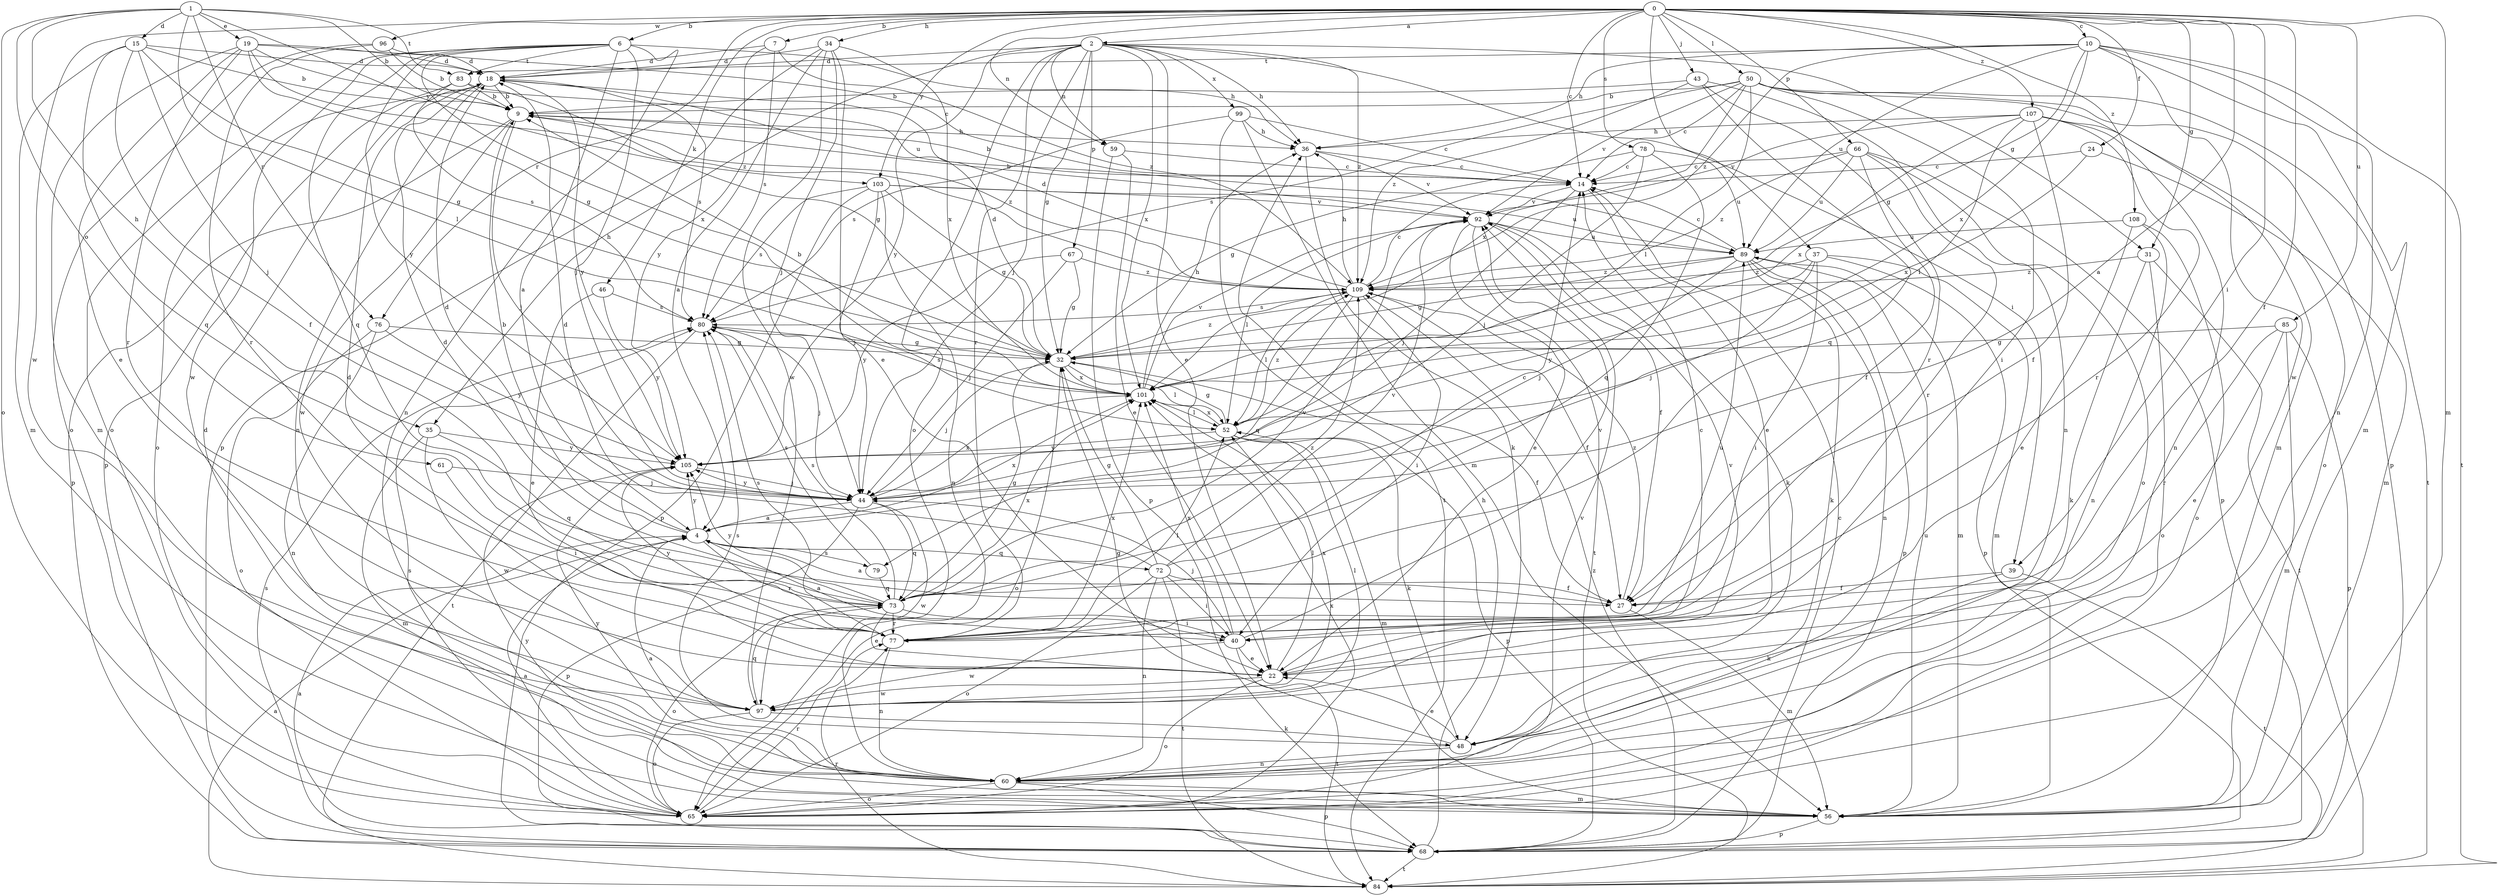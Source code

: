 strict digraph  {
0;
1;
2;
4;
6;
7;
9;
10;
14;
15;
18;
19;
22;
24;
27;
31;
32;
34;
35;
36;
37;
39;
40;
43;
44;
46;
48;
50;
52;
56;
59;
60;
61;
65;
66;
67;
68;
72;
73;
76;
77;
78;
79;
80;
83;
84;
85;
89;
92;
96;
97;
99;
101;
103;
105;
107;
108;
109;
0 -> 2  [label=a];
0 -> 4  [label=a];
0 -> 6  [label=b];
0 -> 7  [label=b];
0 -> 10  [label=c];
0 -> 14  [label=c];
0 -> 24  [label=f];
0 -> 27  [label=f];
0 -> 31  [label=g];
0 -> 34  [label=h];
0 -> 37  [label=i];
0 -> 39  [label=i];
0 -> 43  [label=j];
0 -> 46  [label=k];
0 -> 50  [label=l];
0 -> 56  [label=m];
0 -> 59  [label=n];
0 -> 66  [label=p];
0 -> 76  [label=r];
0 -> 78  [label=s];
0 -> 85  [label=u];
0 -> 96  [label=w];
0 -> 97  [label=w];
0 -> 103  [label=y];
0 -> 107  [label=z];
0 -> 108  [label=z];
1 -> 9  [label=b];
1 -> 15  [label=d];
1 -> 19  [label=e];
1 -> 35  [label=h];
1 -> 52  [label=l];
1 -> 61  [label=o];
1 -> 65  [label=o];
1 -> 76  [label=r];
1 -> 83  [label=t];
1 -> 103  [label=y];
2 -> 18  [label=d];
2 -> 22  [label=e];
2 -> 31  [label=g];
2 -> 32  [label=g];
2 -> 35  [label=h];
2 -> 36  [label=h];
2 -> 39  [label=i];
2 -> 44  [label=j];
2 -> 59  [label=n];
2 -> 65  [label=o];
2 -> 67  [label=p];
2 -> 77  [label=r];
2 -> 99  [label=x];
2 -> 101  [label=x];
2 -> 105  [label=y];
2 -> 109  [label=z];
4 -> 9  [label=b];
4 -> 18  [label=d];
4 -> 72  [label=q];
4 -> 77  [label=r];
4 -> 79  [label=s];
4 -> 101  [label=x];
4 -> 105  [label=y];
6 -> 4  [label=a];
6 -> 36  [label=h];
6 -> 44  [label=j];
6 -> 60  [label=n];
6 -> 65  [label=o];
6 -> 73  [label=q];
6 -> 83  [label=t];
6 -> 97  [label=w];
6 -> 101  [label=x];
6 -> 105  [label=y];
7 -> 18  [label=d];
7 -> 80  [label=s];
7 -> 105  [label=y];
7 -> 109  [label=z];
9 -> 36  [label=h];
9 -> 44  [label=j];
9 -> 68  [label=p];
9 -> 97  [label=w];
9 -> 109  [label=z];
10 -> 32  [label=g];
10 -> 36  [label=h];
10 -> 56  [label=m];
10 -> 60  [label=n];
10 -> 83  [label=t];
10 -> 84  [label=t];
10 -> 89  [label=u];
10 -> 97  [label=w];
10 -> 101  [label=x];
10 -> 109  [label=z];
14 -> 9  [label=b];
14 -> 22  [label=e];
14 -> 44  [label=j];
14 -> 92  [label=v];
15 -> 9  [label=b];
15 -> 18  [label=d];
15 -> 27  [label=f];
15 -> 32  [label=g];
15 -> 44  [label=j];
15 -> 56  [label=m];
15 -> 73  [label=q];
18 -> 9  [label=b];
18 -> 60  [label=n];
18 -> 68  [label=p];
18 -> 80  [label=s];
18 -> 105  [label=y];
19 -> 14  [label=c];
19 -> 18  [label=d];
19 -> 22  [label=e];
19 -> 32  [label=g];
19 -> 56  [label=m];
19 -> 77  [label=r];
19 -> 89  [label=u];
19 -> 109  [label=z];
22 -> 14  [label=c];
22 -> 18  [label=d];
22 -> 52  [label=l];
22 -> 65  [label=o];
22 -> 97  [label=w];
24 -> 14  [label=c];
24 -> 56  [label=m];
24 -> 101  [label=x];
27 -> 4  [label=a];
27 -> 56  [label=m];
27 -> 109  [label=z];
31 -> 48  [label=k];
31 -> 65  [label=o];
31 -> 84  [label=t];
31 -> 109  [label=z];
32 -> 18  [label=d];
32 -> 27  [label=f];
32 -> 44  [label=j];
32 -> 52  [label=l];
32 -> 65  [label=o];
32 -> 101  [label=x];
32 -> 109  [label=z];
34 -> 4  [label=a];
34 -> 18  [label=d];
34 -> 22  [label=e];
34 -> 44  [label=j];
34 -> 68  [label=p];
34 -> 97  [label=w];
34 -> 101  [label=x];
35 -> 56  [label=m];
35 -> 73  [label=q];
35 -> 97  [label=w];
35 -> 105  [label=y];
36 -> 14  [label=c];
36 -> 48  [label=k];
36 -> 92  [label=v];
37 -> 40  [label=i];
37 -> 44  [label=j];
37 -> 56  [label=m];
37 -> 68  [label=p];
37 -> 105  [label=y];
37 -> 109  [label=z];
39 -> 27  [label=f];
39 -> 48  [label=k];
39 -> 84  [label=t];
40 -> 4  [label=a];
40 -> 22  [label=e];
40 -> 44  [label=j];
40 -> 84  [label=t];
40 -> 92  [label=v];
40 -> 97  [label=w];
40 -> 101  [label=x];
43 -> 9  [label=b];
43 -> 60  [label=n];
43 -> 73  [label=q];
43 -> 77  [label=r];
43 -> 109  [label=z];
44 -> 4  [label=a];
44 -> 68  [label=p];
44 -> 73  [label=q];
44 -> 97  [label=w];
44 -> 101  [label=x];
44 -> 105  [label=y];
46 -> 22  [label=e];
46 -> 80  [label=s];
46 -> 105  [label=y];
48 -> 22  [label=e];
48 -> 32  [label=g];
48 -> 60  [label=n];
48 -> 80  [label=s];
50 -> 9  [label=b];
50 -> 14  [label=c];
50 -> 40  [label=i];
50 -> 52  [label=l];
50 -> 56  [label=m];
50 -> 68  [label=p];
50 -> 80  [label=s];
50 -> 84  [label=t];
50 -> 92  [label=v];
50 -> 101  [label=x];
52 -> 32  [label=g];
52 -> 48  [label=k];
52 -> 56  [label=m];
52 -> 68  [label=p];
52 -> 101  [label=x];
52 -> 105  [label=y];
52 -> 109  [label=z];
56 -> 68  [label=p];
56 -> 89  [label=u];
56 -> 105  [label=y];
59 -> 14  [label=c];
59 -> 22  [label=e];
59 -> 68  [label=p];
60 -> 4  [label=a];
60 -> 18  [label=d];
60 -> 56  [label=m];
60 -> 65  [label=o];
60 -> 68  [label=p];
60 -> 105  [label=y];
61 -> 40  [label=i];
61 -> 44  [label=j];
65 -> 4  [label=a];
65 -> 77  [label=r];
65 -> 80  [label=s];
65 -> 92  [label=v];
65 -> 101  [label=x];
66 -> 14  [label=c];
66 -> 27  [label=f];
66 -> 65  [label=o];
66 -> 68  [label=p];
66 -> 77  [label=r];
66 -> 89  [label=u];
66 -> 109  [label=z];
67 -> 32  [label=g];
67 -> 44  [label=j];
67 -> 105  [label=y];
67 -> 109  [label=z];
68 -> 4  [label=a];
68 -> 14  [label=c];
68 -> 36  [label=h];
68 -> 80  [label=s];
68 -> 84  [label=t];
68 -> 109  [label=z];
72 -> 14  [label=c];
72 -> 18  [label=d];
72 -> 27  [label=f];
72 -> 32  [label=g];
72 -> 40  [label=i];
72 -> 60  [label=n];
72 -> 65  [label=o];
72 -> 84  [label=t];
72 -> 92  [label=v];
73 -> 18  [label=d];
73 -> 22  [label=e];
73 -> 32  [label=g];
73 -> 40  [label=i];
73 -> 65  [label=o];
73 -> 77  [label=r];
73 -> 80  [label=s];
73 -> 92  [label=v];
73 -> 101  [label=x];
73 -> 105  [label=y];
73 -> 109  [label=z];
76 -> 32  [label=g];
76 -> 60  [label=n];
76 -> 65  [label=o];
76 -> 105  [label=y];
77 -> 52  [label=l];
77 -> 60  [label=n];
77 -> 80  [label=s];
77 -> 89  [label=u];
77 -> 101  [label=x];
77 -> 105  [label=y];
78 -> 14  [label=c];
78 -> 32  [label=g];
78 -> 44  [label=j];
78 -> 73  [label=q];
78 -> 89  [label=u];
79 -> 73  [label=q];
79 -> 80  [label=s];
80 -> 32  [label=g];
80 -> 44  [label=j];
80 -> 84  [label=t];
83 -> 9  [label=b];
83 -> 32  [label=g];
83 -> 65  [label=o];
83 -> 80  [label=s];
84 -> 4  [label=a];
84 -> 77  [label=r];
85 -> 22  [label=e];
85 -> 32  [label=g];
85 -> 56  [label=m];
85 -> 68  [label=p];
85 -> 77  [label=r];
89 -> 14  [label=c];
89 -> 32  [label=g];
89 -> 44  [label=j];
89 -> 48  [label=k];
89 -> 56  [label=m];
89 -> 60  [label=n];
89 -> 68  [label=p];
89 -> 109  [label=z];
92 -> 9  [label=b];
92 -> 22  [label=e];
92 -> 27  [label=f];
92 -> 48  [label=k];
92 -> 52  [label=l];
92 -> 84  [label=t];
92 -> 89  [label=u];
96 -> 9  [label=b];
96 -> 18  [label=d];
96 -> 65  [label=o];
96 -> 77  [label=r];
97 -> 48  [label=k];
97 -> 52  [label=l];
97 -> 65  [label=o];
97 -> 73  [label=q];
97 -> 92  [label=v];
97 -> 101  [label=x];
99 -> 14  [label=c];
99 -> 36  [label=h];
99 -> 56  [label=m];
99 -> 80  [label=s];
99 -> 84  [label=t];
101 -> 9  [label=b];
101 -> 36  [label=h];
101 -> 52  [label=l];
101 -> 80  [label=s];
101 -> 92  [label=v];
103 -> 32  [label=g];
103 -> 44  [label=j];
103 -> 60  [label=n];
103 -> 68  [label=p];
103 -> 80  [label=s];
103 -> 89  [label=u];
103 -> 92  [label=v];
105 -> 44  [label=j];
107 -> 27  [label=f];
107 -> 36  [label=h];
107 -> 52  [label=l];
107 -> 60  [label=n];
107 -> 65  [label=o];
107 -> 77  [label=r];
107 -> 92  [label=v];
107 -> 101  [label=x];
108 -> 22  [label=e];
108 -> 60  [label=n];
108 -> 65  [label=o];
108 -> 89  [label=u];
109 -> 14  [label=c];
109 -> 18  [label=d];
109 -> 27  [label=f];
109 -> 36  [label=h];
109 -> 40  [label=i];
109 -> 52  [label=l];
109 -> 80  [label=s];
109 -> 79  [label=q];
}
